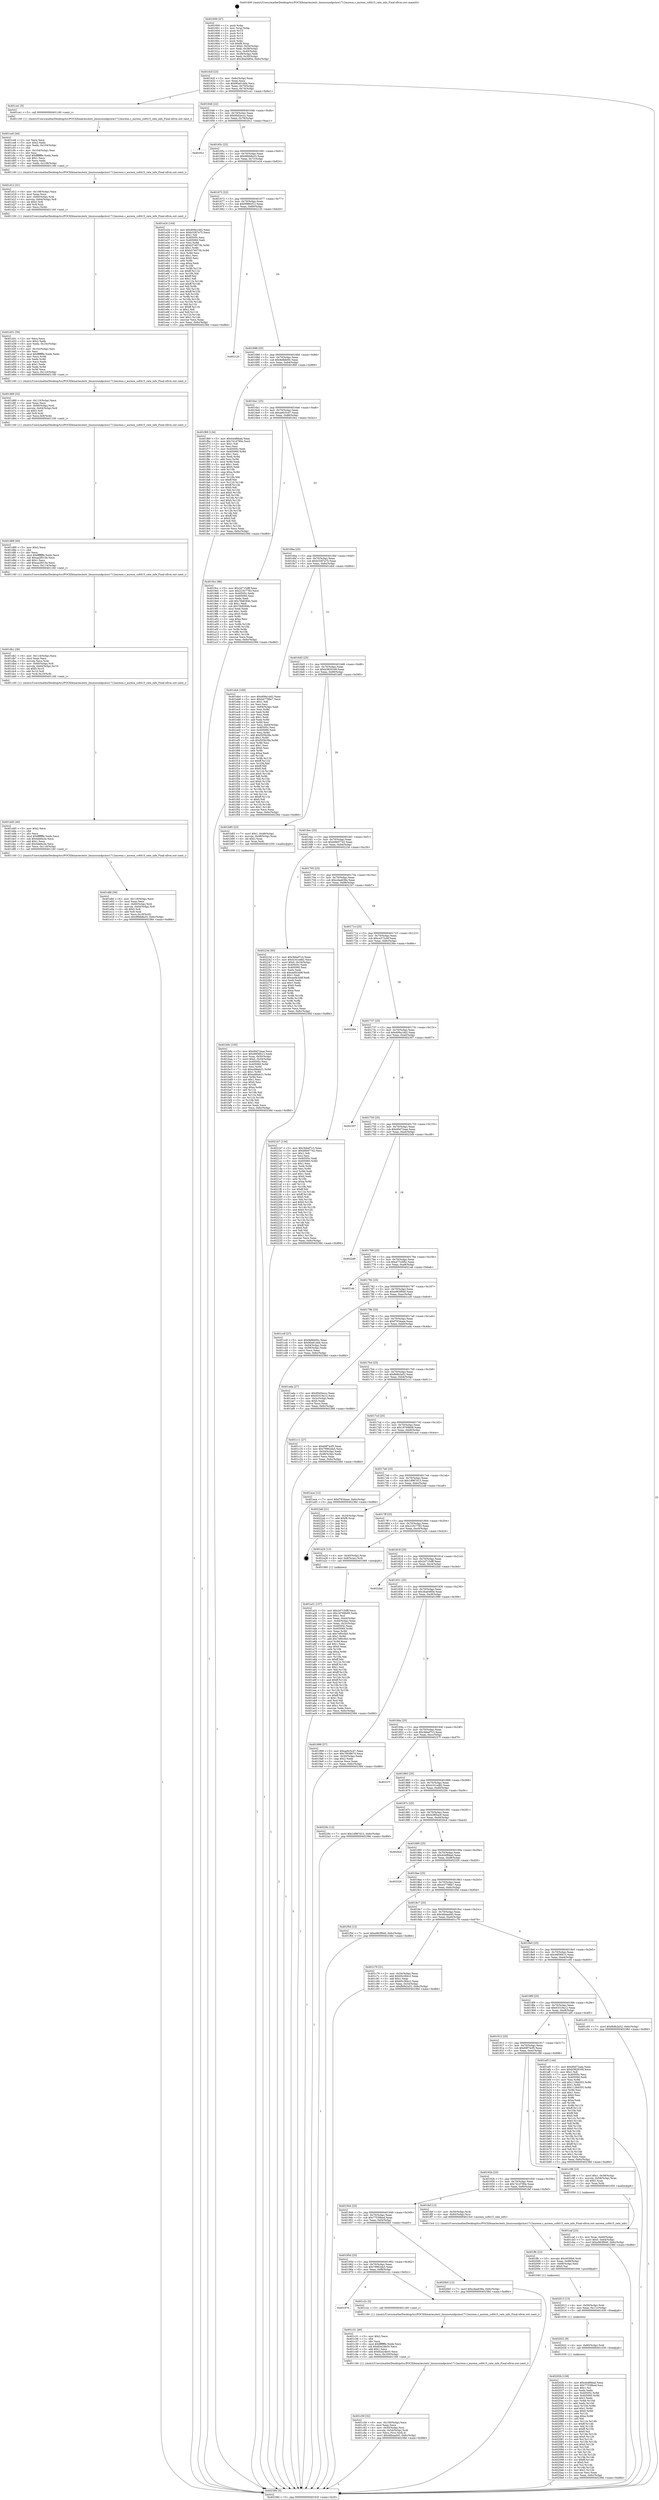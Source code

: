 digraph "0x401600" {
  label = "0x401600 (/mnt/c/Users/mathe/Desktop/tcc/POCII/binaries/extr_linuxsoundpciice1712aureon.c_aureon_cs8415_rate_info_Final-ollvm.out::main(0))"
  labelloc = "t"
  node[shape=record]

  Entry [label="",width=0.3,height=0.3,shape=circle,fillcolor=black,style=filled]
  "0x40162f" [label="{
     0x40162f [23]\l
     | [instrs]\l
     &nbsp;&nbsp;0x40162f \<+3\>: mov -0x6c(%rbp),%eax\l
     &nbsp;&nbsp;0x401632 \<+2\>: mov %eax,%ecx\l
     &nbsp;&nbsp;0x401634 \<+6\>: sub $0x90a61dd4,%ecx\l
     &nbsp;&nbsp;0x40163a \<+3\>: mov %eax,-0x70(%rbp)\l
     &nbsp;&nbsp;0x40163d \<+3\>: mov %ecx,-0x74(%rbp)\l
     &nbsp;&nbsp;0x401640 \<+6\>: je 0000000000401ce1 \<main+0x6e1\>\l
  }"]
  "0x401ce1" [label="{
     0x401ce1 [5]\l
     | [instrs]\l
     &nbsp;&nbsp;0x401ce1 \<+5\>: call 0000000000401160 \<next_i\>\l
     | [calls]\l
     &nbsp;&nbsp;0x401160 \{1\} (/mnt/c/Users/mathe/Desktop/tcc/POCII/binaries/extr_linuxsoundpciice1712aureon.c_aureon_cs8415_rate_info_Final-ollvm.out::next_i)\l
  }"]
  "0x401646" [label="{
     0x401646 [22]\l
     | [instrs]\l
     &nbsp;&nbsp;0x401646 \<+5\>: jmp 000000000040164b \<main+0x4b\>\l
     &nbsp;&nbsp;0x40164b \<+3\>: mov -0x70(%rbp),%eax\l
     &nbsp;&nbsp;0x40164e \<+5\>: sub $0x95d3eccc,%eax\l
     &nbsp;&nbsp;0x401653 \<+3\>: mov %eax,-0x78(%rbp)\l
     &nbsp;&nbsp;0x401656 \<+6\>: je 00000000004020c1 \<main+0xac1\>\l
  }"]
  Exit [label="",width=0.3,height=0.3,shape=circle,fillcolor=black,style=filled,peripheries=2]
  "0x4020c1" [label="{
     0x4020c1\l
  }", style=dashed]
  "0x40165c" [label="{
     0x40165c [22]\l
     | [instrs]\l
     &nbsp;&nbsp;0x40165c \<+5\>: jmp 0000000000401661 \<main+0x61\>\l
     &nbsp;&nbsp;0x401661 \<+3\>: mov -0x70(%rbp),%eax\l
     &nbsp;&nbsp;0x401664 \<+5\>: sub $0x96bb8a33,%eax\l
     &nbsp;&nbsp;0x401669 \<+3\>: mov %eax,-0x7c(%rbp)\l
     &nbsp;&nbsp;0x40166c \<+6\>: je 0000000000401e24 \<main+0x824\>\l
  }"]
  "0x40202b" [label="{
     0x40202b [138]\l
     | [instrs]\l
     &nbsp;&nbsp;0x40202b \<+5\>: mov $0x444f6bad,%eax\l
     &nbsp;&nbsp;0x402030 \<+5\>: mov $0x77539bed,%esi\l
     &nbsp;&nbsp;0x402035 \<+2\>: mov $0x1,%cl\l
     &nbsp;&nbsp;0x402037 \<+2\>: xor %edx,%edx\l
     &nbsp;&nbsp;0x402039 \<+8\>: mov 0x40505c,%r8d\l
     &nbsp;&nbsp;0x402041 \<+8\>: mov 0x405060,%r9d\l
     &nbsp;&nbsp;0x402049 \<+3\>: sub $0x1,%edx\l
     &nbsp;&nbsp;0x40204c \<+3\>: mov %r8d,%r10d\l
     &nbsp;&nbsp;0x40204f \<+3\>: add %edx,%r10d\l
     &nbsp;&nbsp;0x402052 \<+4\>: imul %r10d,%r8d\l
     &nbsp;&nbsp;0x402056 \<+4\>: and $0x1,%r8d\l
     &nbsp;&nbsp;0x40205a \<+4\>: cmp $0x0,%r8d\l
     &nbsp;&nbsp;0x40205e \<+4\>: sete %r11b\l
     &nbsp;&nbsp;0x402062 \<+4\>: cmp $0xa,%r9d\l
     &nbsp;&nbsp;0x402066 \<+3\>: setl %bl\l
     &nbsp;&nbsp;0x402069 \<+3\>: mov %r11b,%r14b\l
     &nbsp;&nbsp;0x40206c \<+4\>: xor $0xff,%r14b\l
     &nbsp;&nbsp;0x402070 \<+3\>: mov %bl,%r15b\l
     &nbsp;&nbsp;0x402073 \<+4\>: xor $0xff,%r15b\l
     &nbsp;&nbsp;0x402077 \<+3\>: xor $0x0,%cl\l
     &nbsp;&nbsp;0x40207a \<+3\>: mov %r14b,%r12b\l
     &nbsp;&nbsp;0x40207d \<+4\>: and $0x0,%r12b\l
     &nbsp;&nbsp;0x402081 \<+3\>: and %cl,%r11b\l
     &nbsp;&nbsp;0x402084 \<+3\>: mov %r15b,%r13b\l
     &nbsp;&nbsp;0x402087 \<+4\>: and $0x0,%r13b\l
     &nbsp;&nbsp;0x40208b \<+2\>: and %cl,%bl\l
     &nbsp;&nbsp;0x40208d \<+3\>: or %r11b,%r12b\l
     &nbsp;&nbsp;0x402090 \<+3\>: or %bl,%r13b\l
     &nbsp;&nbsp;0x402093 \<+3\>: xor %r13b,%r12b\l
     &nbsp;&nbsp;0x402096 \<+3\>: or %r15b,%r14b\l
     &nbsp;&nbsp;0x402099 \<+4\>: xor $0xff,%r14b\l
     &nbsp;&nbsp;0x40209d \<+3\>: or $0x0,%cl\l
     &nbsp;&nbsp;0x4020a0 \<+3\>: and %cl,%r14b\l
     &nbsp;&nbsp;0x4020a3 \<+3\>: or %r14b,%r12b\l
     &nbsp;&nbsp;0x4020a6 \<+4\>: test $0x1,%r12b\l
     &nbsp;&nbsp;0x4020aa \<+3\>: cmovne %esi,%eax\l
     &nbsp;&nbsp;0x4020ad \<+3\>: mov %eax,-0x6c(%rbp)\l
     &nbsp;&nbsp;0x4020b0 \<+5\>: jmp 000000000040238d \<main+0xd8d\>\l
  }"]
  "0x401e24" [label="{
     0x401e24 [144]\l
     | [instrs]\l
     &nbsp;&nbsp;0x401e24 \<+5\>: mov $0xd09a1dd2,%eax\l
     &nbsp;&nbsp;0x401e29 \<+5\>: mov $0xb3287a75,%ecx\l
     &nbsp;&nbsp;0x401e2e \<+2\>: mov $0x1,%dl\l
     &nbsp;&nbsp;0x401e30 \<+7\>: mov 0x40505c,%esi\l
     &nbsp;&nbsp;0x401e37 \<+7\>: mov 0x405060,%edi\l
     &nbsp;&nbsp;0x401e3e \<+3\>: mov %esi,%r8d\l
     &nbsp;&nbsp;0x401e41 \<+7\>: add $0xb374073b,%r8d\l
     &nbsp;&nbsp;0x401e48 \<+4\>: sub $0x1,%r8d\l
     &nbsp;&nbsp;0x401e4c \<+7\>: sub $0xb374073b,%r8d\l
     &nbsp;&nbsp;0x401e53 \<+4\>: imul %r8d,%esi\l
     &nbsp;&nbsp;0x401e57 \<+3\>: and $0x1,%esi\l
     &nbsp;&nbsp;0x401e5a \<+3\>: cmp $0x0,%esi\l
     &nbsp;&nbsp;0x401e5d \<+4\>: sete %r9b\l
     &nbsp;&nbsp;0x401e61 \<+3\>: cmp $0xa,%edi\l
     &nbsp;&nbsp;0x401e64 \<+4\>: setl %r10b\l
     &nbsp;&nbsp;0x401e68 \<+3\>: mov %r9b,%r11b\l
     &nbsp;&nbsp;0x401e6b \<+4\>: xor $0xff,%r11b\l
     &nbsp;&nbsp;0x401e6f \<+3\>: mov %r10b,%bl\l
     &nbsp;&nbsp;0x401e72 \<+3\>: xor $0xff,%bl\l
     &nbsp;&nbsp;0x401e75 \<+3\>: xor $0x1,%dl\l
     &nbsp;&nbsp;0x401e78 \<+3\>: mov %r11b,%r14b\l
     &nbsp;&nbsp;0x401e7b \<+4\>: and $0xff,%r14b\l
     &nbsp;&nbsp;0x401e7f \<+3\>: and %dl,%r9b\l
     &nbsp;&nbsp;0x401e82 \<+3\>: mov %bl,%r15b\l
     &nbsp;&nbsp;0x401e85 \<+4\>: and $0xff,%r15b\l
     &nbsp;&nbsp;0x401e89 \<+3\>: and %dl,%r10b\l
     &nbsp;&nbsp;0x401e8c \<+3\>: or %r9b,%r14b\l
     &nbsp;&nbsp;0x401e8f \<+3\>: or %r10b,%r15b\l
     &nbsp;&nbsp;0x401e92 \<+3\>: xor %r15b,%r14b\l
     &nbsp;&nbsp;0x401e95 \<+3\>: or %bl,%r11b\l
     &nbsp;&nbsp;0x401e98 \<+4\>: xor $0xff,%r11b\l
     &nbsp;&nbsp;0x401e9c \<+3\>: or $0x1,%dl\l
     &nbsp;&nbsp;0x401e9f \<+3\>: and %dl,%r11b\l
     &nbsp;&nbsp;0x401ea2 \<+3\>: or %r11b,%r14b\l
     &nbsp;&nbsp;0x401ea5 \<+4\>: test $0x1,%r14b\l
     &nbsp;&nbsp;0x401ea9 \<+3\>: cmovne %ecx,%eax\l
     &nbsp;&nbsp;0x401eac \<+3\>: mov %eax,-0x6c(%rbp)\l
     &nbsp;&nbsp;0x401eaf \<+5\>: jmp 000000000040238d \<main+0xd8d\>\l
  }"]
  "0x401672" [label="{
     0x401672 [22]\l
     | [instrs]\l
     &nbsp;&nbsp;0x401672 \<+5\>: jmp 0000000000401677 \<main+0x77\>\l
     &nbsp;&nbsp;0x401677 \<+3\>: mov -0x70(%rbp),%eax\l
     &nbsp;&nbsp;0x40167a \<+5\>: sub $0x9986cf12,%eax\l
     &nbsp;&nbsp;0x40167f \<+3\>: mov %eax,-0x80(%rbp)\l
     &nbsp;&nbsp;0x401682 \<+6\>: je 0000000000402120 \<main+0xb20\>\l
  }"]
  "0x402022" [label="{
     0x402022 [9]\l
     | [instrs]\l
     &nbsp;&nbsp;0x402022 \<+4\>: mov -0x60(%rbp),%rdi\l
     &nbsp;&nbsp;0x402026 \<+5\>: call 0000000000401030 \<free@plt\>\l
     | [calls]\l
     &nbsp;&nbsp;0x401030 \{1\} (unknown)\l
  }"]
  "0x402120" [label="{
     0x402120\l
  }", style=dashed]
  "0x401688" [label="{
     0x401688 [25]\l
     | [instrs]\l
     &nbsp;&nbsp;0x401688 \<+5\>: jmp 000000000040168d \<main+0x8d\>\l
     &nbsp;&nbsp;0x40168d \<+3\>: mov -0x70(%rbp),%eax\l
     &nbsp;&nbsp;0x401690 \<+5\>: sub $0x9efbb00c,%eax\l
     &nbsp;&nbsp;0x401695 \<+6\>: mov %eax,-0x84(%rbp)\l
     &nbsp;&nbsp;0x40169b \<+6\>: je 0000000000401f69 \<main+0x969\>\l
  }"]
  "0x402013" [label="{
     0x402013 [15]\l
     | [instrs]\l
     &nbsp;&nbsp;0x402013 \<+4\>: mov -0x50(%rbp),%rdi\l
     &nbsp;&nbsp;0x402017 \<+6\>: mov %eax,-0x11c(%rbp)\l
     &nbsp;&nbsp;0x40201d \<+5\>: call 0000000000401030 \<free@plt\>\l
     | [calls]\l
     &nbsp;&nbsp;0x401030 \{1\} (unknown)\l
  }"]
  "0x401f69" [label="{
     0x401f69 [134]\l
     | [instrs]\l
     &nbsp;&nbsp;0x401f69 \<+5\>: mov $0x444f6bad,%eax\l
     &nbsp;&nbsp;0x401f6e \<+5\>: mov $0x741d790e,%ecx\l
     &nbsp;&nbsp;0x401f73 \<+2\>: mov $0x1,%dl\l
     &nbsp;&nbsp;0x401f75 \<+2\>: xor %esi,%esi\l
     &nbsp;&nbsp;0x401f77 \<+7\>: mov 0x40505c,%edi\l
     &nbsp;&nbsp;0x401f7e \<+8\>: mov 0x405060,%r8d\l
     &nbsp;&nbsp;0x401f86 \<+3\>: sub $0x1,%esi\l
     &nbsp;&nbsp;0x401f89 \<+3\>: mov %edi,%r9d\l
     &nbsp;&nbsp;0x401f8c \<+3\>: add %esi,%r9d\l
     &nbsp;&nbsp;0x401f8f \<+4\>: imul %r9d,%edi\l
     &nbsp;&nbsp;0x401f93 \<+3\>: and $0x1,%edi\l
     &nbsp;&nbsp;0x401f96 \<+3\>: cmp $0x0,%edi\l
     &nbsp;&nbsp;0x401f99 \<+4\>: sete %r10b\l
     &nbsp;&nbsp;0x401f9d \<+4\>: cmp $0xa,%r8d\l
     &nbsp;&nbsp;0x401fa1 \<+4\>: setl %r11b\l
     &nbsp;&nbsp;0x401fa5 \<+3\>: mov %r10b,%bl\l
     &nbsp;&nbsp;0x401fa8 \<+3\>: xor $0xff,%bl\l
     &nbsp;&nbsp;0x401fab \<+3\>: mov %r11b,%r14b\l
     &nbsp;&nbsp;0x401fae \<+4\>: xor $0xff,%r14b\l
     &nbsp;&nbsp;0x401fb2 \<+3\>: xor $0x0,%dl\l
     &nbsp;&nbsp;0x401fb5 \<+3\>: mov %bl,%r15b\l
     &nbsp;&nbsp;0x401fb8 \<+4\>: and $0x0,%r15b\l
     &nbsp;&nbsp;0x401fbc \<+3\>: and %dl,%r10b\l
     &nbsp;&nbsp;0x401fbf \<+3\>: mov %r14b,%r12b\l
     &nbsp;&nbsp;0x401fc2 \<+4\>: and $0x0,%r12b\l
     &nbsp;&nbsp;0x401fc6 \<+3\>: and %dl,%r11b\l
     &nbsp;&nbsp;0x401fc9 \<+3\>: or %r10b,%r15b\l
     &nbsp;&nbsp;0x401fcc \<+3\>: or %r11b,%r12b\l
     &nbsp;&nbsp;0x401fcf \<+3\>: xor %r12b,%r15b\l
     &nbsp;&nbsp;0x401fd2 \<+3\>: or %r14b,%bl\l
     &nbsp;&nbsp;0x401fd5 \<+3\>: xor $0xff,%bl\l
     &nbsp;&nbsp;0x401fd8 \<+3\>: or $0x0,%dl\l
     &nbsp;&nbsp;0x401fdb \<+2\>: and %dl,%bl\l
     &nbsp;&nbsp;0x401fdd \<+3\>: or %bl,%r15b\l
     &nbsp;&nbsp;0x401fe0 \<+4\>: test $0x1,%r15b\l
     &nbsp;&nbsp;0x401fe4 \<+3\>: cmovne %ecx,%eax\l
     &nbsp;&nbsp;0x401fe7 \<+3\>: mov %eax,-0x6c(%rbp)\l
     &nbsp;&nbsp;0x401fea \<+5\>: jmp 000000000040238d \<main+0xd8d\>\l
  }"]
  "0x4016a1" [label="{
     0x4016a1 [25]\l
     | [instrs]\l
     &nbsp;&nbsp;0x4016a1 \<+5\>: jmp 00000000004016a6 \<main+0xa6\>\l
     &nbsp;&nbsp;0x4016a6 \<+3\>: mov -0x70(%rbp),%eax\l
     &nbsp;&nbsp;0x4016a9 \<+5\>: sub $0xae6c5c47,%eax\l
     &nbsp;&nbsp;0x4016ae \<+6\>: mov %eax,-0x88(%rbp)\l
     &nbsp;&nbsp;0x4016b4 \<+6\>: je 00000000004019cc \<main+0x3cc\>\l
  }"]
  "0x401ffc" [label="{
     0x401ffc [23]\l
     | [instrs]\l
     &nbsp;&nbsp;0x401ffc \<+10\>: movabs $0x4030b6,%rdi\l
     &nbsp;&nbsp;0x402006 \<+3\>: mov %eax,-0x68(%rbp)\l
     &nbsp;&nbsp;0x402009 \<+3\>: mov -0x68(%rbp),%esi\l
     &nbsp;&nbsp;0x40200c \<+2\>: mov $0x0,%al\l
     &nbsp;&nbsp;0x40200e \<+5\>: call 0000000000401040 \<printf@plt\>\l
     | [calls]\l
     &nbsp;&nbsp;0x401040 \{1\} (unknown)\l
  }"]
  "0x4019cc" [label="{
     0x4019cc [88]\l
     | [instrs]\l
     &nbsp;&nbsp;0x4019cc \<+5\>: mov $0x2d715dff,%eax\l
     &nbsp;&nbsp;0x4019d1 \<+5\>: mov $0x210c7783,%ecx\l
     &nbsp;&nbsp;0x4019d6 \<+7\>: mov 0x40505c,%edx\l
     &nbsp;&nbsp;0x4019dd \<+7\>: mov 0x405060,%esi\l
     &nbsp;&nbsp;0x4019e4 \<+2\>: mov %edx,%edi\l
     &nbsp;&nbsp;0x4019e6 \<+6\>: add $0x78df284b,%edi\l
     &nbsp;&nbsp;0x4019ec \<+3\>: sub $0x1,%edi\l
     &nbsp;&nbsp;0x4019ef \<+6\>: sub $0x78df284b,%edi\l
     &nbsp;&nbsp;0x4019f5 \<+3\>: imul %edi,%edx\l
     &nbsp;&nbsp;0x4019f8 \<+3\>: and $0x1,%edx\l
     &nbsp;&nbsp;0x4019fb \<+3\>: cmp $0x0,%edx\l
     &nbsp;&nbsp;0x4019fe \<+4\>: sete %r8b\l
     &nbsp;&nbsp;0x401a02 \<+3\>: cmp $0xa,%esi\l
     &nbsp;&nbsp;0x401a05 \<+4\>: setl %r9b\l
     &nbsp;&nbsp;0x401a09 \<+3\>: mov %r8b,%r10b\l
     &nbsp;&nbsp;0x401a0c \<+3\>: and %r9b,%r10b\l
     &nbsp;&nbsp;0x401a0f \<+3\>: xor %r9b,%r8b\l
     &nbsp;&nbsp;0x401a12 \<+3\>: or %r8b,%r10b\l
     &nbsp;&nbsp;0x401a15 \<+4\>: test $0x1,%r10b\l
     &nbsp;&nbsp;0x401a19 \<+3\>: cmovne %ecx,%eax\l
     &nbsp;&nbsp;0x401a1c \<+3\>: mov %eax,-0x6c(%rbp)\l
     &nbsp;&nbsp;0x401a1f \<+5\>: jmp 000000000040238d \<main+0xd8d\>\l
  }"]
  "0x4016ba" [label="{
     0x4016ba [25]\l
     | [instrs]\l
     &nbsp;&nbsp;0x4016ba \<+5\>: jmp 00000000004016bf \<main+0xbf\>\l
     &nbsp;&nbsp;0x4016bf \<+3\>: mov -0x70(%rbp),%eax\l
     &nbsp;&nbsp;0x4016c2 \<+5\>: sub $0xb3287a75,%eax\l
     &nbsp;&nbsp;0x4016c7 \<+6\>: mov %eax,-0x8c(%rbp)\l
     &nbsp;&nbsp;0x4016cd \<+6\>: je 0000000000401eb4 \<main+0x8b4\>\l
  }"]
  "0x401dfd" [label="{
     0x401dfd [39]\l
     | [instrs]\l
     &nbsp;&nbsp;0x401dfd \<+6\>: mov -0x118(%rbp),%ecx\l
     &nbsp;&nbsp;0x401e03 \<+3\>: imul %eax,%ecx\l
     &nbsp;&nbsp;0x401e06 \<+4\>: mov -0x60(%rbp),%rdi\l
     &nbsp;&nbsp;0x401e0a \<+4\>: movslq -0x64(%rbp),%r8\l
     &nbsp;&nbsp;0x401e0e \<+4\>: shl $0x5,%r8\l
     &nbsp;&nbsp;0x401e12 \<+3\>: add %r8,%rdi\l
     &nbsp;&nbsp;0x401e15 \<+3\>: mov %ecx,0x18(%rdi)\l
     &nbsp;&nbsp;0x401e18 \<+7\>: movl $0x96bb8a33,-0x6c(%rbp)\l
     &nbsp;&nbsp;0x401e1f \<+5\>: jmp 000000000040238d \<main+0xd8d\>\l
  }"]
  "0x401eb4" [label="{
     0x401eb4 [169]\l
     | [instrs]\l
     &nbsp;&nbsp;0x401eb4 \<+5\>: mov $0xd09a1dd2,%eax\l
     &nbsp;&nbsp;0x401eb9 \<+5\>: mov $0x447786e7,%ecx\l
     &nbsp;&nbsp;0x401ebe \<+2\>: mov $0x1,%dl\l
     &nbsp;&nbsp;0x401ec0 \<+2\>: xor %esi,%esi\l
     &nbsp;&nbsp;0x401ec2 \<+3\>: mov -0x64(%rbp),%edi\l
     &nbsp;&nbsp;0x401ec5 \<+3\>: mov %esi,%r8d\l
     &nbsp;&nbsp;0x401ec8 \<+3\>: sub %edi,%r8d\l
     &nbsp;&nbsp;0x401ecb \<+2\>: mov %esi,%edi\l
     &nbsp;&nbsp;0x401ecd \<+3\>: sub $0x1,%edi\l
     &nbsp;&nbsp;0x401ed0 \<+3\>: add %edi,%r8d\l
     &nbsp;&nbsp;0x401ed3 \<+3\>: sub %r8d,%esi\l
     &nbsp;&nbsp;0x401ed6 \<+3\>: mov %esi,-0x64(%rbp)\l
     &nbsp;&nbsp;0x401ed9 \<+7\>: mov 0x40505c,%esi\l
     &nbsp;&nbsp;0x401ee0 \<+7\>: mov 0x405060,%edi\l
     &nbsp;&nbsp;0x401ee7 \<+3\>: mov %esi,%r8d\l
     &nbsp;&nbsp;0x401eea \<+7\>: add $0xf2f3b28a,%r8d\l
     &nbsp;&nbsp;0x401ef1 \<+4\>: sub $0x1,%r8d\l
     &nbsp;&nbsp;0x401ef5 \<+7\>: sub $0xf2f3b28a,%r8d\l
     &nbsp;&nbsp;0x401efc \<+4\>: imul %r8d,%esi\l
     &nbsp;&nbsp;0x401f00 \<+3\>: and $0x1,%esi\l
     &nbsp;&nbsp;0x401f03 \<+3\>: cmp $0x0,%esi\l
     &nbsp;&nbsp;0x401f06 \<+4\>: sete %r9b\l
     &nbsp;&nbsp;0x401f0a \<+3\>: cmp $0xa,%edi\l
     &nbsp;&nbsp;0x401f0d \<+4\>: setl %r10b\l
     &nbsp;&nbsp;0x401f11 \<+3\>: mov %r9b,%r11b\l
     &nbsp;&nbsp;0x401f14 \<+4\>: xor $0xff,%r11b\l
     &nbsp;&nbsp;0x401f18 \<+3\>: mov %r10b,%bl\l
     &nbsp;&nbsp;0x401f1b \<+3\>: xor $0xff,%bl\l
     &nbsp;&nbsp;0x401f1e \<+3\>: xor $0x0,%dl\l
     &nbsp;&nbsp;0x401f21 \<+3\>: mov %r11b,%r14b\l
     &nbsp;&nbsp;0x401f24 \<+4\>: and $0x0,%r14b\l
     &nbsp;&nbsp;0x401f28 \<+3\>: and %dl,%r9b\l
     &nbsp;&nbsp;0x401f2b \<+3\>: mov %bl,%r15b\l
     &nbsp;&nbsp;0x401f2e \<+4\>: and $0x0,%r15b\l
     &nbsp;&nbsp;0x401f32 \<+3\>: and %dl,%r10b\l
     &nbsp;&nbsp;0x401f35 \<+3\>: or %r9b,%r14b\l
     &nbsp;&nbsp;0x401f38 \<+3\>: or %r10b,%r15b\l
     &nbsp;&nbsp;0x401f3b \<+3\>: xor %r15b,%r14b\l
     &nbsp;&nbsp;0x401f3e \<+3\>: or %bl,%r11b\l
     &nbsp;&nbsp;0x401f41 \<+4\>: xor $0xff,%r11b\l
     &nbsp;&nbsp;0x401f45 \<+3\>: or $0x0,%dl\l
     &nbsp;&nbsp;0x401f48 \<+3\>: and %dl,%r11b\l
     &nbsp;&nbsp;0x401f4b \<+3\>: or %r11b,%r14b\l
     &nbsp;&nbsp;0x401f4e \<+4\>: test $0x1,%r14b\l
     &nbsp;&nbsp;0x401f52 \<+3\>: cmovne %ecx,%eax\l
     &nbsp;&nbsp;0x401f55 \<+3\>: mov %eax,-0x6c(%rbp)\l
     &nbsp;&nbsp;0x401f58 \<+5\>: jmp 000000000040238d \<main+0xd8d\>\l
  }"]
  "0x4016d3" [label="{
     0x4016d3 [25]\l
     | [instrs]\l
     &nbsp;&nbsp;0x4016d3 \<+5\>: jmp 00000000004016d8 \<main+0xd8\>\l
     &nbsp;&nbsp;0x4016d8 \<+3\>: mov -0x70(%rbp),%eax\l
     &nbsp;&nbsp;0x4016db \<+5\>: sub $0xb3829168,%eax\l
     &nbsp;&nbsp;0x4016e0 \<+6\>: mov %eax,-0x90(%rbp)\l
     &nbsp;&nbsp;0x4016e6 \<+6\>: je 0000000000401b85 \<main+0x585\>\l
  }"]
  "0x401dd5" [label="{
     0x401dd5 [40]\l
     | [instrs]\l
     &nbsp;&nbsp;0x401dd5 \<+5\>: mov $0x2,%ecx\l
     &nbsp;&nbsp;0x401dda \<+1\>: cltd\l
     &nbsp;&nbsp;0x401ddb \<+2\>: idiv %ecx\l
     &nbsp;&nbsp;0x401ddd \<+6\>: imul $0xfffffffe,%edx,%ecx\l
     &nbsp;&nbsp;0x401de3 \<+6\>: sub $0x4de6a3a,%ecx\l
     &nbsp;&nbsp;0x401de9 \<+3\>: add $0x1,%ecx\l
     &nbsp;&nbsp;0x401dec \<+6\>: add $0x4de6a3a,%ecx\l
     &nbsp;&nbsp;0x401df2 \<+6\>: mov %ecx,-0x118(%rbp)\l
     &nbsp;&nbsp;0x401df8 \<+5\>: call 0000000000401160 \<next_i\>\l
     | [calls]\l
     &nbsp;&nbsp;0x401160 \{1\} (/mnt/c/Users/mathe/Desktop/tcc/POCII/binaries/extr_linuxsoundpciice1712aureon.c_aureon_cs8415_rate_info_Final-ollvm.out::next_i)\l
  }"]
  "0x401b85" [label="{
     0x401b85 [23]\l
     | [instrs]\l
     &nbsp;&nbsp;0x401b85 \<+7\>: movl $0x1,-0x48(%rbp)\l
     &nbsp;&nbsp;0x401b8c \<+4\>: movslq -0x48(%rbp),%rax\l
     &nbsp;&nbsp;0x401b90 \<+4\>: shl $0x2,%rax\l
     &nbsp;&nbsp;0x401b94 \<+3\>: mov %rax,%rdi\l
     &nbsp;&nbsp;0x401b97 \<+5\>: call 0000000000401050 \<malloc@plt\>\l
     | [calls]\l
     &nbsp;&nbsp;0x401050 \{1\} (unknown)\l
  }"]
  "0x4016ec" [label="{
     0x4016ec [25]\l
     | [instrs]\l
     &nbsp;&nbsp;0x4016ec \<+5\>: jmp 00000000004016f1 \<main+0xf1\>\l
     &nbsp;&nbsp;0x4016f1 \<+3\>: mov -0x70(%rbp),%eax\l
     &nbsp;&nbsp;0x4016f4 \<+5\>: sub $0xb6b97742,%eax\l
     &nbsp;&nbsp;0x4016f9 \<+6\>: mov %eax,-0x94(%rbp)\l
     &nbsp;&nbsp;0x4016ff \<+6\>: je 000000000040223d \<main+0xc3d\>\l
  }"]
  "0x401db1" [label="{
     0x401db1 [36]\l
     | [instrs]\l
     &nbsp;&nbsp;0x401db1 \<+6\>: mov -0x114(%rbp),%ecx\l
     &nbsp;&nbsp;0x401db7 \<+3\>: imul %eax,%ecx\l
     &nbsp;&nbsp;0x401dba \<+3\>: movslq %ecx,%rdi\l
     &nbsp;&nbsp;0x401dbd \<+4\>: mov -0x60(%rbp),%r8\l
     &nbsp;&nbsp;0x401dc1 \<+4\>: movslq -0x64(%rbp),%r10\l
     &nbsp;&nbsp;0x401dc5 \<+4\>: shl $0x5,%r10\l
     &nbsp;&nbsp;0x401dc9 \<+3\>: add %r10,%r8\l
     &nbsp;&nbsp;0x401dcc \<+4\>: mov %rdi,0x10(%r8)\l
     &nbsp;&nbsp;0x401dd0 \<+5\>: call 0000000000401160 \<next_i\>\l
     | [calls]\l
     &nbsp;&nbsp;0x401160 \{1\} (/mnt/c/Users/mathe/Desktop/tcc/POCII/binaries/extr_linuxsoundpciice1712aureon.c_aureon_cs8415_rate_info_Final-ollvm.out::next_i)\l
  }"]
  "0x40223d" [label="{
     0x40223d [95]\l
     | [instrs]\l
     &nbsp;&nbsp;0x40223d \<+5\>: mov $0x3bbef7c3,%eax\l
     &nbsp;&nbsp;0x402242 \<+5\>: mov $0x4161ed82,%ecx\l
     &nbsp;&nbsp;0x402247 \<+7\>: movl $0x0,-0x34(%rbp)\l
     &nbsp;&nbsp;0x40224e \<+7\>: mov 0x40505c,%edx\l
     &nbsp;&nbsp;0x402255 \<+7\>: mov 0x405060,%esi\l
     &nbsp;&nbsp;0x40225c \<+2\>: mov %edx,%edi\l
     &nbsp;&nbsp;0x40225e \<+6\>: sub $0xaa0b3ddf,%edi\l
     &nbsp;&nbsp;0x402264 \<+3\>: sub $0x1,%edi\l
     &nbsp;&nbsp;0x402267 \<+6\>: add $0xaa0b3ddf,%edi\l
     &nbsp;&nbsp;0x40226d \<+3\>: imul %edi,%edx\l
     &nbsp;&nbsp;0x402270 \<+3\>: and $0x1,%edx\l
     &nbsp;&nbsp;0x402273 \<+3\>: cmp $0x0,%edx\l
     &nbsp;&nbsp;0x402276 \<+4\>: sete %r8b\l
     &nbsp;&nbsp;0x40227a \<+3\>: cmp $0xa,%esi\l
     &nbsp;&nbsp;0x40227d \<+4\>: setl %r9b\l
     &nbsp;&nbsp;0x402281 \<+3\>: mov %r8b,%r10b\l
     &nbsp;&nbsp;0x402284 \<+3\>: and %r9b,%r10b\l
     &nbsp;&nbsp;0x402287 \<+3\>: xor %r9b,%r8b\l
     &nbsp;&nbsp;0x40228a \<+3\>: or %r8b,%r10b\l
     &nbsp;&nbsp;0x40228d \<+4\>: test $0x1,%r10b\l
     &nbsp;&nbsp;0x402291 \<+3\>: cmovne %ecx,%eax\l
     &nbsp;&nbsp;0x402294 \<+3\>: mov %eax,-0x6c(%rbp)\l
     &nbsp;&nbsp;0x402297 \<+5\>: jmp 000000000040238d \<main+0xd8d\>\l
  }"]
  "0x401705" [label="{
     0x401705 [25]\l
     | [instrs]\l
     &nbsp;&nbsp;0x401705 \<+5\>: jmp 000000000040170a \<main+0x10a\>\l
     &nbsp;&nbsp;0x40170a \<+3\>: mov -0x70(%rbp),%eax\l
     &nbsp;&nbsp;0x40170d \<+5\>: sub $0xcdaa638a,%eax\l
     &nbsp;&nbsp;0x401712 \<+6\>: mov %eax,-0x98(%rbp)\l
     &nbsp;&nbsp;0x401718 \<+6\>: je 00000000004021b7 \<main+0xbb7\>\l
  }"]
  "0x401d89" [label="{
     0x401d89 [40]\l
     | [instrs]\l
     &nbsp;&nbsp;0x401d89 \<+5\>: mov $0x2,%ecx\l
     &nbsp;&nbsp;0x401d8e \<+1\>: cltd\l
     &nbsp;&nbsp;0x401d8f \<+2\>: idiv %ecx\l
     &nbsp;&nbsp;0x401d91 \<+6\>: imul $0xfffffffe,%edx,%ecx\l
     &nbsp;&nbsp;0x401d97 \<+6\>: sub $0xaa2f015b,%ecx\l
     &nbsp;&nbsp;0x401d9d \<+3\>: add $0x1,%ecx\l
     &nbsp;&nbsp;0x401da0 \<+6\>: add $0xaa2f015b,%ecx\l
     &nbsp;&nbsp;0x401da6 \<+6\>: mov %ecx,-0x114(%rbp)\l
     &nbsp;&nbsp;0x401dac \<+5\>: call 0000000000401160 \<next_i\>\l
     | [calls]\l
     &nbsp;&nbsp;0x401160 \{1\} (/mnt/c/Users/mathe/Desktop/tcc/POCII/binaries/extr_linuxsoundpciice1712aureon.c_aureon_cs8415_rate_info_Final-ollvm.out::next_i)\l
  }"]
  "0x4021b7" [label="{
     0x4021b7 [134]\l
     | [instrs]\l
     &nbsp;&nbsp;0x4021b7 \<+5\>: mov $0x3bbef7c3,%eax\l
     &nbsp;&nbsp;0x4021bc \<+5\>: mov $0xb6b97742,%ecx\l
     &nbsp;&nbsp;0x4021c1 \<+2\>: mov $0x1,%dl\l
     &nbsp;&nbsp;0x4021c3 \<+2\>: xor %esi,%esi\l
     &nbsp;&nbsp;0x4021c5 \<+7\>: mov 0x40505c,%edi\l
     &nbsp;&nbsp;0x4021cc \<+8\>: mov 0x405060,%r8d\l
     &nbsp;&nbsp;0x4021d4 \<+3\>: sub $0x1,%esi\l
     &nbsp;&nbsp;0x4021d7 \<+3\>: mov %edi,%r9d\l
     &nbsp;&nbsp;0x4021da \<+3\>: add %esi,%r9d\l
     &nbsp;&nbsp;0x4021dd \<+4\>: imul %r9d,%edi\l
     &nbsp;&nbsp;0x4021e1 \<+3\>: and $0x1,%edi\l
     &nbsp;&nbsp;0x4021e4 \<+3\>: cmp $0x0,%edi\l
     &nbsp;&nbsp;0x4021e7 \<+4\>: sete %r10b\l
     &nbsp;&nbsp;0x4021eb \<+4\>: cmp $0xa,%r8d\l
     &nbsp;&nbsp;0x4021ef \<+4\>: setl %r11b\l
     &nbsp;&nbsp;0x4021f3 \<+3\>: mov %r10b,%bl\l
     &nbsp;&nbsp;0x4021f6 \<+3\>: xor $0xff,%bl\l
     &nbsp;&nbsp;0x4021f9 \<+3\>: mov %r11b,%r14b\l
     &nbsp;&nbsp;0x4021fc \<+4\>: xor $0xff,%r14b\l
     &nbsp;&nbsp;0x402200 \<+3\>: xor $0x0,%dl\l
     &nbsp;&nbsp;0x402203 \<+3\>: mov %bl,%r15b\l
     &nbsp;&nbsp;0x402206 \<+4\>: and $0x0,%r15b\l
     &nbsp;&nbsp;0x40220a \<+3\>: and %dl,%r10b\l
     &nbsp;&nbsp;0x40220d \<+3\>: mov %r14b,%r12b\l
     &nbsp;&nbsp;0x402210 \<+4\>: and $0x0,%r12b\l
     &nbsp;&nbsp;0x402214 \<+3\>: and %dl,%r11b\l
     &nbsp;&nbsp;0x402217 \<+3\>: or %r10b,%r15b\l
     &nbsp;&nbsp;0x40221a \<+3\>: or %r11b,%r12b\l
     &nbsp;&nbsp;0x40221d \<+3\>: xor %r12b,%r15b\l
     &nbsp;&nbsp;0x402220 \<+3\>: or %r14b,%bl\l
     &nbsp;&nbsp;0x402223 \<+3\>: xor $0xff,%bl\l
     &nbsp;&nbsp;0x402226 \<+3\>: or $0x0,%dl\l
     &nbsp;&nbsp;0x402229 \<+2\>: and %dl,%bl\l
     &nbsp;&nbsp;0x40222b \<+3\>: or %bl,%r15b\l
     &nbsp;&nbsp;0x40222e \<+4\>: test $0x1,%r15b\l
     &nbsp;&nbsp;0x402232 \<+3\>: cmovne %ecx,%eax\l
     &nbsp;&nbsp;0x402235 \<+3\>: mov %eax,-0x6c(%rbp)\l
     &nbsp;&nbsp;0x402238 \<+5\>: jmp 000000000040238d \<main+0xd8d\>\l
  }"]
  "0x40171e" [label="{
     0x40171e [25]\l
     | [instrs]\l
     &nbsp;&nbsp;0x40171e \<+5\>: jmp 0000000000401723 \<main+0x123\>\l
     &nbsp;&nbsp;0x401723 \<+3\>: mov -0x70(%rbp),%eax\l
     &nbsp;&nbsp;0x401726 \<+5\>: sub $0xce372cbf,%eax\l
     &nbsp;&nbsp;0x40172b \<+6\>: mov %eax,-0x9c(%rbp)\l
     &nbsp;&nbsp;0x401731 \<+6\>: je 000000000040236e \<main+0xd6e\>\l
  }"]
  "0x401d69" [label="{
     0x401d69 [32]\l
     | [instrs]\l
     &nbsp;&nbsp;0x401d69 \<+6\>: mov -0x110(%rbp),%ecx\l
     &nbsp;&nbsp;0x401d6f \<+3\>: imul %eax,%ecx\l
     &nbsp;&nbsp;0x401d72 \<+4\>: mov -0x60(%rbp),%rdi\l
     &nbsp;&nbsp;0x401d76 \<+4\>: movslq -0x64(%rbp),%r8\l
     &nbsp;&nbsp;0x401d7a \<+4\>: shl $0x5,%r8\l
     &nbsp;&nbsp;0x401d7e \<+3\>: add %r8,%rdi\l
     &nbsp;&nbsp;0x401d81 \<+3\>: mov %ecx,0x8(%rdi)\l
     &nbsp;&nbsp;0x401d84 \<+5\>: call 0000000000401160 \<next_i\>\l
     | [calls]\l
     &nbsp;&nbsp;0x401160 \{1\} (/mnt/c/Users/mathe/Desktop/tcc/POCII/binaries/extr_linuxsoundpciice1712aureon.c_aureon_cs8415_rate_info_Final-ollvm.out::next_i)\l
  }"]
  "0x40236e" [label="{
     0x40236e\l
  }", style=dashed]
  "0x401737" [label="{
     0x401737 [25]\l
     | [instrs]\l
     &nbsp;&nbsp;0x401737 \<+5\>: jmp 000000000040173c \<main+0x13c\>\l
     &nbsp;&nbsp;0x40173c \<+3\>: mov -0x70(%rbp),%eax\l
     &nbsp;&nbsp;0x40173f \<+5\>: sub $0xd09a1dd2,%eax\l
     &nbsp;&nbsp;0x401744 \<+6\>: mov %eax,-0xa0(%rbp)\l
     &nbsp;&nbsp;0x40174a \<+6\>: je 0000000000402307 \<main+0xd07\>\l
  }"]
  "0x401d31" [label="{
     0x401d31 [56]\l
     | [instrs]\l
     &nbsp;&nbsp;0x401d31 \<+2\>: xor %ecx,%ecx\l
     &nbsp;&nbsp;0x401d33 \<+5\>: mov $0x2,%edx\l
     &nbsp;&nbsp;0x401d38 \<+6\>: mov %edx,-0x10c(%rbp)\l
     &nbsp;&nbsp;0x401d3e \<+1\>: cltd\l
     &nbsp;&nbsp;0x401d3f \<+6\>: mov -0x10c(%rbp),%esi\l
     &nbsp;&nbsp;0x401d45 \<+2\>: idiv %esi\l
     &nbsp;&nbsp;0x401d47 \<+6\>: imul $0xfffffffe,%edx,%edx\l
     &nbsp;&nbsp;0x401d4d \<+3\>: mov %ecx,%r9d\l
     &nbsp;&nbsp;0x401d50 \<+3\>: sub %edx,%r9d\l
     &nbsp;&nbsp;0x401d53 \<+2\>: mov %ecx,%edx\l
     &nbsp;&nbsp;0x401d55 \<+3\>: sub $0x1,%edx\l
     &nbsp;&nbsp;0x401d58 \<+3\>: add %edx,%r9d\l
     &nbsp;&nbsp;0x401d5b \<+3\>: sub %r9d,%ecx\l
     &nbsp;&nbsp;0x401d5e \<+6\>: mov %ecx,-0x110(%rbp)\l
     &nbsp;&nbsp;0x401d64 \<+5\>: call 0000000000401160 \<next_i\>\l
     | [calls]\l
     &nbsp;&nbsp;0x401160 \{1\} (/mnt/c/Users/mathe/Desktop/tcc/POCII/binaries/extr_linuxsoundpciice1712aureon.c_aureon_cs8415_rate_info_Final-ollvm.out::next_i)\l
  }"]
  "0x402307" [label="{
     0x402307\l
  }", style=dashed]
  "0x401750" [label="{
     0x401750 [25]\l
     | [instrs]\l
     &nbsp;&nbsp;0x401750 \<+5\>: jmp 0000000000401755 \<main+0x155\>\l
     &nbsp;&nbsp;0x401755 \<+3\>: mov -0x70(%rbp),%eax\l
     &nbsp;&nbsp;0x401758 \<+5\>: sub $0xd0d72aae,%eax\l
     &nbsp;&nbsp;0x40175d \<+6\>: mov %eax,-0xa4(%rbp)\l
     &nbsp;&nbsp;0x401763 \<+6\>: je 00000000004022d9 \<main+0xcd9\>\l
  }"]
  "0x401d12" [label="{
     0x401d12 [31]\l
     | [instrs]\l
     &nbsp;&nbsp;0x401d12 \<+6\>: mov -0x108(%rbp),%ecx\l
     &nbsp;&nbsp;0x401d18 \<+3\>: imul %eax,%ecx\l
     &nbsp;&nbsp;0x401d1b \<+4\>: mov -0x60(%rbp),%rdi\l
     &nbsp;&nbsp;0x401d1f \<+4\>: movslq -0x64(%rbp),%r8\l
     &nbsp;&nbsp;0x401d23 \<+4\>: shl $0x5,%r8\l
     &nbsp;&nbsp;0x401d27 \<+3\>: add %r8,%rdi\l
     &nbsp;&nbsp;0x401d2a \<+2\>: mov %ecx,(%rdi)\l
     &nbsp;&nbsp;0x401d2c \<+5\>: call 0000000000401160 \<next_i\>\l
     | [calls]\l
     &nbsp;&nbsp;0x401160 \{1\} (/mnt/c/Users/mathe/Desktop/tcc/POCII/binaries/extr_linuxsoundpciice1712aureon.c_aureon_cs8415_rate_info_Final-ollvm.out::next_i)\l
  }"]
  "0x4022d9" [label="{
     0x4022d9\l
  }", style=dashed]
  "0x401769" [label="{
     0x401769 [25]\l
     | [instrs]\l
     &nbsp;&nbsp;0x401769 \<+5\>: jmp 000000000040176e \<main+0x16e\>\l
     &nbsp;&nbsp;0x40176e \<+3\>: mov -0x70(%rbp),%eax\l
     &nbsp;&nbsp;0x401771 \<+5\>: sub $0xd77e5f5c,%eax\l
     &nbsp;&nbsp;0x401776 \<+6\>: mov %eax,-0xa8(%rbp)\l
     &nbsp;&nbsp;0x40177c \<+6\>: je 00000000004021ab \<main+0xbab\>\l
  }"]
  "0x401ce6" [label="{
     0x401ce6 [44]\l
     | [instrs]\l
     &nbsp;&nbsp;0x401ce6 \<+2\>: xor %ecx,%ecx\l
     &nbsp;&nbsp;0x401ce8 \<+5\>: mov $0x2,%edx\l
     &nbsp;&nbsp;0x401ced \<+6\>: mov %edx,-0x104(%rbp)\l
     &nbsp;&nbsp;0x401cf3 \<+1\>: cltd\l
     &nbsp;&nbsp;0x401cf4 \<+6\>: mov -0x104(%rbp),%esi\l
     &nbsp;&nbsp;0x401cfa \<+2\>: idiv %esi\l
     &nbsp;&nbsp;0x401cfc \<+6\>: imul $0xfffffffe,%edx,%edx\l
     &nbsp;&nbsp;0x401d02 \<+3\>: sub $0x1,%ecx\l
     &nbsp;&nbsp;0x401d05 \<+2\>: sub %ecx,%edx\l
     &nbsp;&nbsp;0x401d07 \<+6\>: mov %edx,-0x108(%rbp)\l
     &nbsp;&nbsp;0x401d0d \<+5\>: call 0000000000401160 \<next_i\>\l
     | [calls]\l
     &nbsp;&nbsp;0x401160 \{1\} (/mnt/c/Users/mathe/Desktop/tcc/POCII/binaries/extr_linuxsoundpciice1712aureon.c_aureon_cs8415_rate_info_Final-ollvm.out::next_i)\l
  }"]
  "0x4021ab" [label="{
     0x4021ab\l
  }", style=dashed]
  "0x401782" [label="{
     0x401782 [25]\l
     | [instrs]\l
     &nbsp;&nbsp;0x401782 \<+5\>: jmp 0000000000401787 \<main+0x187\>\l
     &nbsp;&nbsp;0x401787 \<+3\>: mov -0x70(%rbp),%eax\l
     &nbsp;&nbsp;0x40178a \<+5\>: sub $0xe963f940,%eax\l
     &nbsp;&nbsp;0x40178f \<+6\>: mov %eax,-0xac(%rbp)\l
     &nbsp;&nbsp;0x401795 \<+6\>: je 0000000000401cc6 \<main+0x6c6\>\l
  }"]
  "0x401caf" [label="{
     0x401caf [23]\l
     | [instrs]\l
     &nbsp;&nbsp;0x401caf \<+4\>: mov %rax,-0x60(%rbp)\l
     &nbsp;&nbsp;0x401cb3 \<+7\>: movl $0x0,-0x64(%rbp)\l
     &nbsp;&nbsp;0x401cba \<+7\>: movl $0xe963f940,-0x6c(%rbp)\l
     &nbsp;&nbsp;0x401cc1 \<+5\>: jmp 000000000040238d \<main+0xd8d\>\l
  }"]
  "0x401cc6" [label="{
     0x401cc6 [27]\l
     | [instrs]\l
     &nbsp;&nbsp;0x401cc6 \<+5\>: mov $0x9efbb00c,%eax\l
     &nbsp;&nbsp;0x401ccb \<+5\>: mov $0x90a61dd4,%ecx\l
     &nbsp;&nbsp;0x401cd0 \<+3\>: mov -0x64(%rbp),%edx\l
     &nbsp;&nbsp;0x401cd3 \<+3\>: cmp -0x58(%rbp),%edx\l
     &nbsp;&nbsp;0x401cd6 \<+3\>: cmovl %ecx,%eax\l
     &nbsp;&nbsp;0x401cd9 \<+3\>: mov %eax,-0x6c(%rbp)\l
     &nbsp;&nbsp;0x401cdc \<+5\>: jmp 000000000040238d \<main+0xd8d\>\l
  }"]
  "0x40179b" [label="{
     0x40179b [25]\l
     | [instrs]\l
     &nbsp;&nbsp;0x40179b \<+5\>: jmp 00000000004017a0 \<main+0x1a0\>\l
     &nbsp;&nbsp;0x4017a0 \<+3\>: mov -0x70(%rbp),%eax\l
     &nbsp;&nbsp;0x4017a3 \<+5\>: sub $0xf7634aae,%eax\l
     &nbsp;&nbsp;0x4017a8 \<+6\>: mov %eax,-0xb0(%rbp)\l
     &nbsp;&nbsp;0x4017ae \<+6\>: je 0000000000401ada \<main+0x4da\>\l
  }"]
  "0x401c59" [label="{
     0x401c59 [32]\l
     | [instrs]\l
     &nbsp;&nbsp;0x401c59 \<+6\>: mov -0x100(%rbp),%ecx\l
     &nbsp;&nbsp;0x401c5f \<+3\>: imul %eax,%ecx\l
     &nbsp;&nbsp;0x401c62 \<+4\>: mov -0x50(%rbp),%rsi\l
     &nbsp;&nbsp;0x401c66 \<+4\>: movslq -0x54(%rbp),%rdi\l
     &nbsp;&nbsp;0x401c6a \<+3\>: mov %ecx,(%rsi,%rdi,4)\l
     &nbsp;&nbsp;0x401c6d \<+7\>: movl $0x46baad45,-0x6c(%rbp)\l
     &nbsp;&nbsp;0x401c74 \<+5\>: jmp 000000000040238d \<main+0xd8d\>\l
  }"]
  "0x401ada" [label="{
     0x401ada [27]\l
     | [instrs]\l
     &nbsp;&nbsp;0x401ada \<+5\>: mov $0x95d3eccc,%eax\l
     &nbsp;&nbsp;0x401adf \<+5\>: mov $0x63319a12,%ecx\l
     &nbsp;&nbsp;0x401ae4 \<+3\>: mov -0x2c(%rbp),%edx\l
     &nbsp;&nbsp;0x401ae7 \<+3\>: cmp $0x0,%edx\l
     &nbsp;&nbsp;0x401aea \<+3\>: cmove %ecx,%eax\l
     &nbsp;&nbsp;0x401aed \<+3\>: mov %eax,-0x6c(%rbp)\l
     &nbsp;&nbsp;0x401af0 \<+5\>: jmp 000000000040238d \<main+0xd8d\>\l
  }"]
  "0x4017b4" [label="{
     0x4017b4 [25]\l
     | [instrs]\l
     &nbsp;&nbsp;0x4017b4 \<+5\>: jmp 00000000004017b9 \<main+0x1b9\>\l
     &nbsp;&nbsp;0x4017b9 \<+3\>: mov -0x70(%rbp),%eax\l
     &nbsp;&nbsp;0x4017bc \<+5\>: sub $0xfb9b2a52,%eax\l
     &nbsp;&nbsp;0x4017c1 \<+6\>: mov %eax,-0xb4(%rbp)\l
     &nbsp;&nbsp;0x4017c7 \<+6\>: je 0000000000401c11 \<main+0x611\>\l
  }"]
  "0x401c31" [label="{
     0x401c31 [40]\l
     | [instrs]\l
     &nbsp;&nbsp;0x401c31 \<+5\>: mov $0x2,%ecx\l
     &nbsp;&nbsp;0x401c36 \<+1\>: cltd\l
     &nbsp;&nbsp;0x401c37 \<+2\>: idiv %ecx\l
     &nbsp;&nbsp;0x401c39 \<+6\>: imul $0xfffffffe,%edx,%ecx\l
     &nbsp;&nbsp;0x401c3f \<+6\>: sub $0x82e24b55,%ecx\l
     &nbsp;&nbsp;0x401c45 \<+3\>: add $0x1,%ecx\l
     &nbsp;&nbsp;0x401c48 \<+6\>: add $0x82e24b55,%ecx\l
     &nbsp;&nbsp;0x401c4e \<+6\>: mov %ecx,-0x100(%rbp)\l
     &nbsp;&nbsp;0x401c54 \<+5\>: call 0000000000401160 \<next_i\>\l
     | [calls]\l
     &nbsp;&nbsp;0x401160 \{1\} (/mnt/c/Users/mathe/Desktop/tcc/POCII/binaries/extr_linuxsoundpciice1712aureon.c_aureon_cs8415_rate_info_Final-ollvm.out::next_i)\l
  }"]
  "0x401c11" [label="{
     0x401c11 [27]\l
     | [instrs]\l
     &nbsp;&nbsp;0x401c11 \<+5\>: mov $0x69f74cf5,%eax\l
     &nbsp;&nbsp;0x401c16 \<+5\>: mov $0x79962da5,%ecx\l
     &nbsp;&nbsp;0x401c1b \<+3\>: mov -0x54(%rbp),%edx\l
     &nbsp;&nbsp;0x401c1e \<+3\>: cmp -0x48(%rbp),%edx\l
     &nbsp;&nbsp;0x401c21 \<+3\>: cmovl %ecx,%eax\l
     &nbsp;&nbsp;0x401c24 \<+3\>: mov %eax,-0x6c(%rbp)\l
     &nbsp;&nbsp;0x401c27 \<+5\>: jmp 000000000040238d \<main+0xd8d\>\l
  }"]
  "0x4017cd" [label="{
     0x4017cd [25]\l
     | [instrs]\l
     &nbsp;&nbsp;0x4017cd \<+5\>: jmp 00000000004017d2 \<main+0x1d2\>\l
     &nbsp;&nbsp;0x4017d2 \<+3\>: mov -0x70(%rbp),%eax\l
     &nbsp;&nbsp;0x4017d5 \<+5\>: sub $0x18769b08,%eax\l
     &nbsp;&nbsp;0x4017da \<+6\>: mov %eax,-0xb8(%rbp)\l
     &nbsp;&nbsp;0x4017e0 \<+6\>: je 0000000000401ace \<main+0x4ce\>\l
  }"]
  "0x401976" [label="{
     0x401976\l
  }", style=dashed]
  "0x401ace" [label="{
     0x401ace [12]\l
     | [instrs]\l
     &nbsp;&nbsp;0x401ace \<+7\>: movl $0xf7634aae,-0x6c(%rbp)\l
     &nbsp;&nbsp;0x401ad5 \<+5\>: jmp 000000000040238d \<main+0xd8d\>\l
  }"]
  "0x4017e6" [label="{
     0x4017e6 [25]\l
     | [instrs]\l
     &nbsp;&nbsp;0x4017e6 \<+5\>: jmp 00000000004017eb \<main+0x1eb\>\l
     &nbsp;&nbsp;0x4017eb \<+3\>: mov -0x70(%rbp),%eax\l
     &nbsp;&nbsp;0x4017ee \<+5\>: sub $0x1d967d13,%eax\l
     &nbsp;&nbsp;0x4017f3 \<+6\>: mov %eax,-0xbc(%rbp)\l
     &nbsp;&nbsp;0x4017f9 \<+6\>: je 00000000004022a8 \<main+0xca8\>\l
  }"]
  "0x401c2c" [label="{
     0x401c2c [5]\l
     | [instrs]\l
     &nbsp;&nbsp;0x401c2c \<+5\>: call 0000000000401160 \<next_i\>\l
     | [calls]\l
     &nbsp;&nbsp;0x401160 \{1\} (/mnt/c/Users/mathe/Desktop/tcc/POCII/binaries/extr_linuxsoundpciice1712aureon.c_aureon_cs8415_rate_info_Final-ollvm.out::next_i)\l
  }"]
  "0x4022a8" [label="{
     0x4022a8 [21]\l
     | [instrs]\l
     &nbsp;&nbsp;0x4022a8 \<+3\>: mov -0x34(%rbp),%eax\l
     &nbsp;&nbsp;0x4022ab \<+7\>: add $0xf8,%rsp\l
     &nbsp;&nbsp;0x4022b2 \<+1\>: pop %rbx\l
     &nbsp;&nbsp;0x4022b3 \<+2\>: pop %r12\l
     &nbsp;&nbsp;0x4022b5 \<+2\>: pop %r13\l
     &nbsp;&nbsp;0x4022b7 \<+2\>: pop %r14\l
     &nbsp;&nbsp;0x4022b9 \<+2\>: pop %r15\l
     &nbsp;&nbsp;0x4022bb \<+1\>: pop %rbp\l
     &nbsp;&nbsp;0x4022bc \<+1\>: ret\l
  }"]
  "0x4017ff" [label="{
     0x4017ff [25]\l
     | [instrs]\l
     &nbsp;&nbsp;0x4017ff \<+5\>: jmp 0000000000401804 \<main+0x204\>\l
     &nbsp;&nbsp;0x401804 \<+3\>: mov -0x70(%rbp),%eax\l
     &nbsp;&nbsp;0x401807 \<+5\>: sub $0x210c7783,%eax\l
     &nbsp;&nbsp;0x40180c \<+6\>: mov %eax,-0xc0(%rbp)\l
     &nbsp;&nbsp;0x401812 \<+6\>: je 0000000000401a24 \<main+0x424\>\l
  }"]
  "0x40195d" [label="{
     0x40195d [25]\l
     | [instrs]\l
     &nbsp;&nbsp;0x40195d \<+5\>: jmp 0000000000401962 \<main+0x362\>\l
     &nbsp;&nbsp;0x401962 \<+3\>: mov -0x70(%rbp),%eax\l
     &nbsp;&nbsp;0x401965 \<+5\>: sub $0x79962da5,%eax\l
     &nbsp;&nbsp;0x40196a \<+6\>: mov %eax,-0xf8(%rbp)\l
     &nbsp;&nbsp;0x401970 \<+6\>: je 0000000000401c2c \<main+0x62c\>\l
  }"]
  "0x401a24" [label="{
     0x401a24 [13]\l
     | [instrs]\l
     &nbsp;&nbsp;0x401a24 \<+4\>: mov -0x40(%rbp),%rax\l
     &nbsp;&nbsp;0x401a28 \<+4\>: mov 0x8(%rax),%rdi\l
     &nbsp;&nbsp;0x401a2c \<+5\>: call 0000000000401060 \<atoi@plt\>\l
     | [calls]\l
     &nbsp;&nbsp;0x401060 \{1\} (unknown)\l
  }"]
  "0x401818" [label="{
     0x401818 [25]\l
     | [instrs]\l
     &nbsp;&nbsp;0x401818 \<+5\>: jmp 000000000040181d \<main+0x21d\>\l
     &nbsp;&nbsp;0x40181d \<+3\>: mov -0x70(%rbp),%eax\l
     &nbsp;&nbsp;0x401820 \<+5\>: sub $0x2d715dff,%eax\l
     &nbsp;&nbsp;0x401825 \<+6\>: mov %eax,-0xc4(%rbp)\l
     &nbsp;&nbsp;0x40182b \<+6\>: je 00000000004022bd \<main+0xcbd\>\l
  }"]
  "0x4020b5" [label="{
     0x4020b5 [12]\l
     | [instrs]\l
     &nbsp;&nbsp;0x4020b5 \<+7\>: movl $0xcdaa638a,-0x6c(%rbp)\l
     &nbsp;&nbsp;0x4020bc \<+5\>: jmp 000000000040238d \<main+0xd8d\>\l
  }"]
  "0x4022bd" [label="{
     0x4022bd\l
  }", style=dashed]
  "0x401831" [label="{
     0x401831 [25]\l
     | [instrs]\l
     &nbsp;&nbsp;0x401831 \<+5\>: jmp 0000000000401836 \<main+0x236\>\l
     &nbsp;&nbsp;0x401836 \<+3\>: mov -0x70(%rbp),%eax\l
     &nbsp;&nbsp;0x401839 \<+5\>: sub $0x3ba0485e,%eax\l
     &nbsp;&nbsp;0x40183e \<+6\>: mov %eax,-0xc8(%rbp)\l
     &nbsp;&nbsp;0x401844 \<+6\>: je 0000000000401999 \<main+0x399\>\l
  }"]
  "0x401944" [label="{
     0x401944 [25]\l
     | [instrs]\l
     &nbsp;&nbsp;0x401944 \<+5\>: jmp 0000000000401949 \<main+0x349\>\l
     &nbsp;&nbsp;0x401949 \<+3\>: mov -0x70(%rbp),%eax\l
     &nbsp;&nbsp;0x40194c \<+5\>: sub $0x77539bed,%eax\l
     &nbsp;&nbsp;0x401951 \<+6\>: mov %eax,-0xf4(%rbp)\l
     &nbsp;&nbsp;0x401957 \<+6\>: je 00000000004020b5 \<main+0xab5\>\l
  }"]
  "0x401999" [label="{
     0x401999 [27]\l
     | [instrs]\l
     &nbsp;&nbsp;0x401999 \<+5\>: mov $0xae6c5c47,%eax\l
     &nbsp;&nbsp;0x40199e \<+5\>: mov $0x7f938674,%ecx\l
     &nbsp;&nbsp;0x4019a3 \<+3\>: mov -0x30(%rbp),%edx\l
     &nbsp;&nbsp;0x4019a6 \<+3\>: cmp $0x2,%edx\l
     &nbsp;&nbsp;0x4019a9 \<+3\>: cmovne %ecx,%eax\l
     &nbsp;&nbsp;0x4019ac \<+3\>: mov %eax,-0x6c(%rbp)\l
     &nbsp;&nbsp;0x4019af \<+5\>: jmp 000000000040238d \<main+0xd8d\>\l
  }"]
  "0x40184a" [label="{
     0x40184a [25]\l
     | [instrs]\l
     &nbsp;&nbsp;0x40184a \<+5\>: jmp 000000000040184f \<main+0x24f\>\l
     &nbsp;&nbsp;0x40184f \<+3\>: mov -0x70(%rbp),%eax\l
     &nbsp;&nbsp;0x401852 \<+5\>: sub $0x3bbef7c3,%eax\l
     &nbsp;&nbsp;0x401857 \<+6\>: mov %eax,-0xcc(%rbp)\l
     &nbsp;&nbsp;0x40185d \<+6\>: je 000000000040237f \<main+0xd7f\>\l
  }"]
  "0x40238d" [label="{
     0x40238d [5]\l
     | [instrs]\l
     &nbsp;&nbsp;0x40238d \<+5\>: jmp 000000000040162f \<main+0x2f\>\l
  }"]
  "0x401600" [label="{
     0x401600 [47]\l
     | [instrs]\l
     &nbsp;&nbsp;0x401600 \<+1\>: push %rbp\l
     &nbsp;&nbsp;0x401601 \<+3\>: mov %rsp,%rbp\l
     &nbsp;&nbsp;0x401604 \<+2\>: push %r15\l
     &nbsp;&nbsp;0x401606 \<+2\>: push %r14\l
     &nbsp;&nbsp;0x401608 \<+2\>: push %r13\l
     &nbsp;&nbsp;0x40160a \<+2\>: push %r12\l
     &nbsp;&nbsp;0x40160c \<+1\>: push %rbx\l
     &nbsp;&nbsp;0x40160d \<+7\>: sub $0xf8,%rsp\l
     &nbsp;&nbsp;0x401614 \<+7\>: movl $0x0,-0x34(%rbp)\l
     &nbsp;&nbsp;0x40161b \<+3\>: mov %edi,-0x38(%rbp)\l
     &nbsp;&nbsp;0x40161e \<+4\>: mov %rsi,-0x40(%rbp)\l
     &nbsp;&nbsp;0x401622 \<+3\>: mov -0x38(%rbp),%edi\l
     &nbsp;&nbsp;0x401625 \<+3\>: mov %edi,-0x30(%rbp)\l
     &nbsp;&nbsp;0x401628 \<+7\>: movl $0x3ba0485e,-0x6c(%rbp)\l
  }"]
  "0x401a31" [label="{
     0x401a31 [157]\l
     | [instrs]\l
     &nbsp;&nbsp;0x401a31 \<+5\>: mov $0x2d715dff,%ecx\l
     &nbsp;&nbsp;0x401a36 \<+5\>: mov $0x18769b08,%edx\l
     &nbsp;&nbsp;0x401a3b \<+3\>: mov $0x1,%sil\l
     &nbsp;&nbsp;0x401a3e \<+3\>: mov %eax,-0x44(%rbp)\l
     &nbsp;&nbsp;0x401a41 \<+3\>: mov -0x44(%rbp),%eax\l
     &nbsp;&nbsp;0x401a44 \<+3\>: mov %eax,-0x2c(%rbp)\l
     &nbsp;&nbsp;0x401a47 \<+7\>: mov 0x40505c,%eax\l
     &nbsp;&nbsp;0x401a4e \<+8\>: mov 0x405060,%r8d\l
     &nbsp;&nbsp;0x401a56 \<+3\>: mov %eax,%r9d\l
     &nbsp;&nbsp;0x401a59 \<+7\>: sub $0x7ef0c0b5,%r9d\l
     &nbsp;&nbsp;0x401a60 \<+4\>: sub $0x1,%r9d\l
     &nbsp;&nbsp;0x401a64 \<+7\>: add $0x7ef0c0b5,%r9d\l
     &nbsp;&nbsp;0x401a6b \<+4\>: imul %r9d,%eax\l
     &nbsp;&nbsp;0x401a6f \<+3\>: and $0x1,%eax\l
     &nbsp;&nbsp;0x401a72 \<+3\>: cmp $0x0,%eax\l
     &nbsp;&nbsp;0x401a75 \<+4\>: sete %r10b\l
     &nbsp;&nbsp;0x401a79 \<+4\>: cmp $0xa,%r8d\l
     &nbsp;&nbsp;0x401a7d \<+4\>: setl %r11b\l
     &nbsp;&nbsp;0x401a81 \<+3\>: mov %r10b,%bl\l
     &nbsp;&nbsp;0x401a84 \<+3\>: xor $0xff,%bl\l
     &nbsp;&nbsp;0x401a87 \<+3\>: mov %r11b,%r14b\l
     &nbsp;&nbsp;0x401a8a \<+4\>: xor $0xff,%r14b\l
     &nbsp;&nbsp;0x401a8e \<+4\>: xor $0x1,%sil\l
     &nbsp;&nbsp;0x401a92 \<+3\>: mov %bl,%r15b\l
     &nbsp;&nbsp;0x401a95 \<+4\>: and $0xff,%r15b\l
     &nbsp;&nbsp;0x401a99 \<+3\>: and %sil,%r10b\l
     &nbsp;&nbsp;0x401a9c \<+3\>: mov %r14b,%r12b\l
     &nbsp;&nbsp;0x401a9f \<+4\>: and $0xff,%r12b\l
     &nbsp;&nbsp;0x401aa3 \<+3\>: and %sil,%r11b\l
     &nbsp;&nbsp;0x401aa6 \<+3\>: or %r10b,%r15b\l
     &nbsp;&nbsp;0x401aa9 \<+3\>: or %r11b,%r12b\l
     &nbsp;&nbsp;0x401aac \<+3\>: xor %r12b,%r15b\l
     &nbsp;&nbsp;0x401aaf \<+3\>: or %r14b,%bl\l
     &nbsp;&nbsp;0x401ab2 \<+3\>: xor $0xff,%bl\l
     &nbsp;&nbsp;0x401ab5 \<+4\>: or $0x1,%sil\l
     &nbsp;&nbsp;0x401ab9 \<+3\>: and %sil,%bl\l
     &nbsp;&nbsp;0x401abc \<+3\>: or %bl,%r15b\l
     &nbsp;&nbsp;0x401abf \<+4\>: test $0x1,%r15b\l
     &nbsp;&nbsp;0x401ac3 \<+3\>: cmovne %edx,%ecx\l
     &nbsp;&nbsp;0x401ac6 \<+3\>: mov %ecx,-0x6c(%rbp)\l
     &nbsp;&nbsp;0x401ac9 \<+5\>: jmp 000000000040238d \<main+0xd8d\>\l
  }"]
  "0x401fef" [label="{
     0x401fef [13]\l
     | [instrs]\l
     &nbsp;&nbsp;0x401fef \<+4\>: mov -0x50(%rbp),%rdi\l
     &nbsp;&nbsp;0x401ff3 \<+4\>: mov -0x60(%rbp),%rsi\l
     &nbsp;&nbsp;0x401ff7 \<+5\>: call 00000000004013c0 \<aureon_cs8415_rate_info\>\l
     | [calls]\l
     &nbsp;&nbsp;0x4013c0 \{1\} (/mnt/c/Users/mathe/Desktop/tcc/POCII/binaries/extr_linuxsoundpciice1712aureon.c_aureon_cs8415_rate_info_Final-ollvm.out::aureon_cs8415_rate_info)\l
  }"]
  "0x40237f" [label="{
     0x40237f\l
  }", style=dashed]
  "0x401863" [label="{
     0x401863 [25]\l
     | [instrs]\l
     &nbsp;&nbsp;0x401863 \<+5\>: jmp 0000000000401868 \<main+0x268\>\l
     &nbsp;&nbsp;0x401868 \<+3\>: mov -0x70(%rbp),%eax\l
     &nbsp;&nbsp;0x40186b \<+5\>: sub $0x4161ed82,%eax\l
     &nbsp;&nbsp;0x401870 \<+6\>: mov %eax,-0xd0(%rbp)\l
     &nbsp;&nbsp;0x401876 \<+6\>: je 000000000040229c \<main+0xc9c\>\l
  }"]
  "0x40192b" [label="{
     0x40192b [25]\l
     | [instrs]\l
     &nbsp;&nbsp;0x40192b \<+5\>: jmp 0000000000401930 \<main+0x330\>\l
     &nbsp;&nbsp;0x401930 \<+3\>: mov -0x70(%rbp),%eax\l
     &nbsp;&nbsp;0x401933 \<+5\>: sub $0x741d790e,%eax\l
     &nbsp;&nbsp;0x401938 \<+6\>: mov %eax,-0xf0(%rbp)\l
     &nbsp;&nbsp;0x40193e \<+6\>: je 0000000000401fef \<main+0x9ef\>\l
  }"]
  "0x40229c" [label="{
     0x40229c [12]\l
     | [instrs]\l
     &nbsp;&nbsp;0x40229c \<+7\>: movl $0x1d967d13,-0x6c(%rbp)\l
     &nbsp;&nbsp;0x4022a3 \<+5\>: jmp 000000000040238d \<main+0xd8d\>\l
  }"]
  "0x40187c" [label="{
     0x40187c [25]\l
     | [instrs]\l
     &nbsp;&nbsp;0x40187c \<+5\>: jmp 0000000000401881 \<main+0x281\>\l
     &nbsp;&nbsp;0x401881 \<+3\>: mov -0x70(%rbp),%eax\l
     &nbsp;&nbsp;0x401884 \<+5\>: sub $0x428f5ac9,%eax\l
     &nbsp;&nbsp;0x401889 \<+6\>: mov %eax,-0xd4(%rbp)\l
     &nbsp;&nbsp;0x40188f \<+6\>: je 00000000004020cd \<main+0xacd\>\l
  }"]
  "0x401c98" [label="{
     0x401c98 [23]\l
     | [instrs]\l
     &nbsp;&nbsp;0x401c98 \<+7\>: movl $0x1,-0x58(%rbp)\l
     &nbsp;&nbsp;0x401c9f \<+4\>: movslq -0x58(%rbp),%rax\l
     &nbsp;&nbsp;0x401ca3 \<+4\>: shl $0x5,%rax\l
     &nbsp;&nbsp;0x401ca7 \<+3\>: mov %rax,%rdi\l
     &nbsp;&nbsp;0x401caa \<+5\>: call 0000000000401050 \<malloc@plt\>\l
     | [calls]\l
     &nbsp;&nbsp;0x401050 \{1\} (unknown)\l
  }"]
  "0x4020cd" [label="{
     0x4020cd\l
  }", style=dashed]
  "0x401895" [label="{
     0x401895 [25]\l
     | [instrs]\l
     &nbsp;&nbsp;0x401895 \<+5\>: jmp 000000000040189a \<main+0x29a\>\l
     &nbsp;&nbsp;0x40189a \<+3\>: mov -0x70(%rbp),%eax\l
     &nbsp;&nbsp;0x40189d \<+5\>: sub $0x444f6bad,%eax\l
     &nbsp;&nbsp;0x4018a2 \<+6\>: mov %eax,-0xd8(%rbp)\l
     &nbsp;&nbsp;0x4018a8 \<+6\>: je 0000000000402326 \<main+0xd26\>\l
  }"]
  "0x401b9c" [label="{
     0x401b9c [105]\l
     | [instrs]\l
     &nbsp;&nbsp;0x401b9c \<+5\>: mov $0xd0d72aae,%ecx\l
     &nbsp;&nbsp;0x401ba1 \<+5\>: mov $0x46f36613,%edx\l
     &nbsp;&nbsp;0x401ba6 \<+4\>: mov %rax,-0x50(%rbp)\l
     &nbsp;&nbsp;0x401baa \<+7\>: movl $0x0,-0x54(%rbp)\l
     &nbsp;&nbsp;0x401bb1 \<+7\>: mov 0x40505c,%esi\l
     &nbsp;&nbsp;0x401bb8 \<+8\>: mov 0x405060,%r8d\l
     &nbsp;&nbsp;0x401bc0 \<+3\>: mov %esi,%r9d\l
     &nbsp;&nbsp;0x401bc3 \<+7\>: sub $0xa4fdab21,%r9d\l
     &nbsp;&nbsp;0x401bca \<+4\>: sub $0x1,%r9d\l
     &nbsp;&nbsp;0x401bce \<+7\>: add $0xa4fdab21,%r9d\l
     &nbsp;&nbsp;0x401bd5 \<+4\>: imul %r9d,%esi\l
     &nbsp;&nbsp;0x401bd9 \<+3\>: and $0x1,%esi\l
     &nbsp;&nbsp;0x401bdc \<+3\>: cmp $0x0,%esi\l
     &nbsp;&nbsp;0x401bdf \<+4\>: sete %r10b\l
     &nbsp;&nbsp;0x401be3 \<+4\>: cmp $0xa,%r8d\l
     &nbsp;&nbsp;0x401be7 \<+4\>: setl %r11b\l
     &nbsp;&nbsp;0x401beb \<+3\>: mov %r10b,%bl\l
     &nbsp;&nbsp;0x401bee \<+3\>: and %r11b,%bl\l
     &nbsp;&nbsp;0x401bf1 \<+3\>: xor %r11b,%r10b\l
     &nbsp;&nbsp;0x401bf4 \<+3\>: or %r10b,%bl\l
     &nbsp;&nbsp;0x401bf7 \<+3\>: test $0x1,%bl\l
     &nbsp;&nbsp;0x401bfa \<+3\>: cmovne %edx,%ecx\l
     &nbsp;&nbsp;0x401bfd \<+3\>: mov %ecx,-0x6c(%rbp)\l
     &nbsp;&nbsp;0x401c00 \<+5\>: jmp 000000000040238d \<main+0xd8d\>\l
  }"]
  "0x402326" [label="{
     0x402326\l
  }", style=dashed]
  "0x4018ae" [label="{
     0x4018ae [25]\l
     | [instrs]\l
     &nbsp;&nbsp;0x4018ae \<+5\>: jmp 00000000004018b3 \<main+0x2b3\>\l
     &nbsp;&nbsp;0x4018b3 \<+3\>: mov -0x70(%rbp),%eax\l
     &nbsp;&nbsp;0x4018b6 \<+5\>: sub $0x447786e7,%eax\l
     &nbsp;&nbsp;0x4018bb \<+6\>: mov %eax,-0xdc(%rbp)\l
     &nbsp;&nbsp;0x4018c1 \<+6\>: je 0000000000401f5d \<main+0x95d\>\l
  }"]
  "0x401912" [label="{
     0x401912 [25]\l
     | [instrs]\l
     &nbsp;&nbsp;0x401912 \<+5\>: jmp 0000000000401917 \<main+0x317\>\l
     &nbsp;&nbsp;0x401917 \<+3\>: mov -0x70(%rbp),%eax\l
     &nbsp;&nbsp;0x40191a \<+5\>: sub $0x69f74cf5,%eax\l
     &nbsp;&nbsp;0x40191f \<+6\>: mov %eax,-0xec(%rbp)\l
     &nbsp;&nbsp;0x401925 \<+6\>: je 0000000000401c98 \<main+0x698\>\l
  }"]
  "0x401f5d" [label="{
     0x401f5d [12]\l
     | [instrs]\l
     &nbsp;&nbsp;0x401f5d \<+7\>: movl $0xe963f940,-0x6c(%rbp)\l
     &nbsp;&nbsp;0x401f64 \<+5\>: jmp 000000000040238d \<main+0xd8d\>\l
  }"]
  "0x4018c7" [label="{
     0x4018c7 [25]\l
     | [instrs]\l
     &nbsp;&nbsp;0x4018c7 \<+5\>: jmp 00000000004018cc \<main+0x2cc\>\l
     &nbsp;&nbsp;0x4018cc \<+3\>: mov -0x70(%rbp),%eax\l
     &nbsp;&nbsp;0x4018cf \<+5\>: sub $0x46baad45,%eax\l
     &nbsp;&nbsp;0x4018d4 \<+6\>: mov %eax,-0xe0(%rbp)\l
     &nbsp;&nbsp;0x4018da \<+6\>: je 0000000000401c79 \<main+0x679\>\l
  }"]
  "0x401af5" [label="{
     0x401af5 [144]\l
     | [instrs]\l
     &nbsp;&nbsp;0x401af5 \<+5\>: mov $0xd0d72aae,%eax\l
     &nbsp;&nbsp;0x401afa \<+5\>: mov $0xb3829168,%ecx\l
     &nbsp;&nbsp;0x401aff \<+2\>: mov $0x1,%dl\l
     &nbsp;&nbsp;0x401b01 \<+7\>: mov 0x40505c,%esi\l
     &nbsp;&nbsp;0x401b08 \<+7\>: mov 0x405060,%edi\l
     &nbsp;&nbsp;0x401b0f \<+3\>: mov %esi,%r8d\l
     &nbsp;&nbsp;0x401b12 \<+7\>: add $0x1136d355,%r8d\l
     &nbsp;&nbsp;0x401b19 \<+4\>: sub $0x1,%r8d\l
     &nbsp;&nbsp;0x401b1d \<+7\>: sub $0x1136d355,%r8d\l
     &nbsp;&nbsp;0x401b24 \<+4\>: imul %r8d,%esi\l
     &nbsp;&nbsp;0x401b28 \<+3\>: and $0x1,%esi\l
     &nbsp;&nbsp;0x401b2b \<+3\>: cmp $0x0,%esi\l
     &nbsp;&nbsp;0x401b2e \<+4\>: sete %r9b\l
     &nbsp;&nbsp;0x401b32 \<+3\>: cmp $0xa,%edi\l
     &nbsp;&nbsp;0x401b35 \<+4\>: setl %r10b\l
     &nbsp;&nbsp;0x401b39 \<+3\>: mov %r9b,%r11b\l
     &nbsp;&nbsp;0x401b3c \<+4\>: xor $0xff,%r11b\l
     &nbsp;&nbsp;0x401b40 \<+3\>: mov %r10b,%bl\l
     &nbsp;&nbsp;0x401b43 \<+3\>: xor $0xff,%bl\l
     &nbsp;&nbsp;0x401b46 \<+3\>: xor $0x0,%dl\l
     &nbsp;&nbsp;0x401b49 \<+3\>: mov %r11b,%r14b\l
     &nbsp;&nbsp;0x401b4c \<+4\>: and $0x0,%r14b\l
     &nbsp;&nbsp;0x401b50 \<+3\>: and %dl,%r9b\l
     &nbsp;&nbsp;0x401b53 \<+3\>: mov %bl,%r15b\l
     &nbsp;&nbsp;0x401b56 \<+4\>: and $0x0,%r15b\l
     &nbsp;&nbsp;0x401b5a \<+3\>: and %dl,%r10b\l
     &nbsp;&nbsp;0x401b5d \<+3\>: or %r9b,%r14b\l
     &nbsp;&nbsp;0x401b60 \<+3\>: or %r10b,%r15b\l
     &nbsp;&nbsp;0x401b63 \<+3\>: xor %r15b,%r14b\l
     &nbsp;&nbsp;0x401b66 \<+3\>: or %bl,%r11b\l
     &nbsp;&nbsp;0x401b69 \<+4\>: xor $0xff,%r11b\l
     &nbsp;&nbsp;0x401b6d \<+3\>: or $0x0,%dl\l
     &nbsp;&nbsp;0x401b70 \<+3\>: and %dl,%r11b\l
     &nbsp;&nbsp;0x401b73 \<+3\>: or %r11b,%r14b\l
     &nbsp;&nbsp;0x401b76 \<+4\>: test $0x1,%r14b\l
     &nbsp;&nbsp;0x401b7a \<+3\>: cmovne %ecx,%eax\l
     &nbsp;&nbsp;0x401b7d \<+3\>: mov %eax,-0x6c(%rbp)\l
     &nbsp;&nbsp;0x401b80 \<+5\>: jmp 000000000040238d \<main+0xd8d\>\l
  }"]
  "0x401c79" [label="{
     0x401c79 [31]\l
     | [instrs]\l
     &nbsp;&nbsp;0x401c79 \<+3\>: mov -0x54(%rbp),%eax\l
     &nbsp;&nbsp;0x401c7c \<+5\>: add $0x65c384c2,%eax\l
     &nbsp;&nbsp;0x401c81 \<+3\>: add $0x1,%eax\l
     &nbsp;&nbsp;0x401c84 \<+5\>: sub $0x65c384c2,%eax\l
     &nbsp;&nbsp;0x401c89 \<+3\>: mov %eax,-0x54(%rbp)\l
     &nbsp;&nbsp;0x401c8c \<+7\>: movl $0xfb9b2a52,-0x6c(%rbp)\l
     &nbsp;&nbsp;0x401c93 \<+5\>: jmp 000000000040238d \<main+0xd8d\>\l
  }"]
  "0x4018e0" [label="{
     0x4018e0 [25]\l
     | [instrs]\l
     &nbsp;&nbsp;0x4018e0 \<+5\>: jmp 00000000004018e5 \<main+0x2e5\>\l
     &nbsp;&nbsp;0x4018e5 \<+3\>: mov -0x70(%rbp),%eax\l
     &nbsp;&nbsp;0x4018e8 \<+5\>: sub $0x46f36613,%eax\l
     &nbsp;&nbsp;0x4018ed \<+6\>: mov %eax,-0xe4(%rbp)\l
     &nbsp;&nbsp;0x4018f3 \<+6\>: je 0000000000401c05 \<main+0x605\>\l
  }"]
  "0x4018f9" [label="{
     0x4018f9 [25]\l
     | [instrs]\l
     &nbsp;&nbsp;0x4018f9 \<+5\>: jmp 00000000004018fe \<main+0x2fe\>\l
     &nbsp;&nbsp;0x4018fe \<+3\>: mov -0x70(%rbp),%eax\l
     &nbsp;&nbsp;0x401901 \<+5\>: sub $0x63319a12,%eax\l
     &nbsp;&nbsp;0x401906 \<+6\>: mov %eax,-0xe8(%rbp)\l
     &nbsp;&nbsp;0x40190c \<+6\>: je 0000000000401af5 \<main+0x4f5\>\l
  }"]
  "0x401c05" [label="{
     0x401c05 [12]\l
     | [instrs]\l
     &nbsp;&nbsp;0x401c05 \<+7\>: movl $0xfb9b2a52,-0x6c(%rbp)\l
     &nbsp;&nbsp;0x401c0c \<+5\>: jmp 000000000040238d \<main+0xd8d\>\l
  }"]
  Entry -> "0x401600" [label=" 1"]
  "0x40162f" -> "0x401ce1" [label=" 1"]
  "0x40162f" -> "0x401646" [label=" 25"]
  "0x4022a8" -> Exit [label=" 1"]
  "0x401646" -> "0x4020c1" [label=" 0"]
  "0x401646" -> "0x40165c" [label=" 25"]
  "0x40229c" -> "0x40238d" [label=" 1"]
  "0x40165c" -> "0x401e24" [label=" 1"]
  "0x40165c" -> "0x401672" [label=" 24"]
  "0x40223d" -> "0x40238d" [label=" 1"]
  "0x401672" -> "0x402120" [label=" 0"]
  "0x401672" -> "0x401688" [label=" 24"]
  "0x4021b7" -> "0x40238d" [label=" 1"]
  "0x401688" -> "0x401f69" [label=" 1"]
  "0x401688" -> "0x4016a1" [label=" 23"]
  "0x4020b5" -> "0x40238d" [label=" 1"]
  "0x4016a1" -> "0x4019cc" [label=" 1"]
  "0x4016a1" -> "0x4016ba" [label=" 22"]
  "0x40202b" -> "0x40238d" [label=" 1"]
  "0x4016ba" -> "0x401eb4" [label=" 1"]
  "0x4016ba" -> "0x4016d3" [label=" 21"]
  "0x402022" -> "0x40202b" [label=" 1"]
  "0x4016d3" -> "0x401b85" [label=" 1"]
  "0x4016d3" -> "0x4016ec" [label=" 20"]
  "0x402013" -> "0x402022" [label=" 1"]
  "0x4016ec" -> "0x40223d" [label=" 1"]
  "0x4016ec" -> "0x401705" [label=" 19"]
  "0x401ffc" -> "0x402013" [label=" 1"]
  "0x401705" -> "0x4021b7" [label=" 1"]
  "0x401705" -> "0x40171e" [label=" 18"]
  "0x401fef" -> "0x401ffc" [label=" 1"]
  "0x40171e" -> "0x40236e" [label=" 0"]
  "0x40171e" -> "0x401737" [label=" 18"]
  "0x401f69" -> "0x40238d" [label=" 1"]
  "0x401737" -> "0x402307" [label=" 0"]
  "0x401737" -> "0x401750" [label=" 18"]
  "0x401f5d" -> "0x40238d" [label=" 1"]
  "0x401750" -> "0x4022d9" [label=" 0"]
  "0x401750" -> "0x401769" [label=" 18"]
  "0x401eb4" -> "0x40238d" [label=" 1"]
  "0x401769" -> "0x4021ab" [label=" 0"]
  "0x401769" -> "0x401782" [label=" 18"]
  "0x401e24" -> "0x40238d" [label=" 1"]
  "0x401782" -> "0x401cc6" [label=" 2"]
  "0x401782" -> "0x40179b" [label=" 16"]
  "0x401dfd" -> "0x40238d" [label=" 1"]
  "0x40179b" -> "0x401ada" [label=" 1"]
  "0x40179b" -> "0x4017b4" [label=" 15"]
  "0x401dd5" -> "0x401dfd" [label=" 1"]
  "0x4017b4" -> "0x401c11" [label=" 2"]
  "0x4017b4" -> "0x4017cd" [label=" 13"]
  "0x401db1" -> "0x401dd5" [label=" 1"]
  "0x4017cd" -> "0x401ace" [label=" 1"]
  "0x4017cd" -> "0x4017e6" [label=" 12"]
  "0x401d89" -> "0x401db1" [label=" 1"]
  "0x4017e6" -> "0x4022a8" [label=" 1"]
  "0x4017e6" -> "0x4017ff" [label=" 11"]
  "0x401d69" -> "0x401d89" [label=" 1"]
  "0x4017ff" -> "0x401a24" [label=" 1"]
  "0x4017ff" -> "0x401818" [label=" 10"]
  "0x401d12" -> "0x401d31" [label=" 1"]
  "0x401818" -> "0x4022bd" [label=" 0"]
  "0x401818" -> "0x401831" [label=" 10"]
  "0x401ce6" -> "0x401d12" [label=" 1"]
  "0x401831" -> "0x401999" [label=" 1"]
  "0x401831" -> "0x40184a" [label=" 9"]
  "0x401999" -> "0x40238d" [label=" 1"]
  "0x401600" -> "0x40162f" [label=" 1"]
  "0x40238d" -> "0x40162f" [label=" 25"]
  "0x4019cc" -> "0x40238d" [label=" 1"]
  "0x401a24" -> "0x401a31" [label=" 1"]
  "0x401a31" -> "0x40238d" [label=" 1"]
  "0x401ace" -> "0x40238d" [label=" 1"]
  "0x401ada" -> "0x40238d" [label=" 1"]
  "0x401cc6" -> "0x40238d" [label=" 2"]
  "0x40184a" -> "0x40237f" [label=" 0"]
  "0x40184a" -> "0x401863" [label=" 9"]
  "0x401caf" -> "0x40238d" [label=" 1"]
  "0x401863" -> "0x40229c" [label=" 1"]
  "0x401863" -> "0x40187c" [label=" 8"]
  "0x401c79" -> "0x40238d" [label=" 1"]
  "0x40187c" -> "0x4020cd" [label=" 0"]
  "0x40187c" -> "0x401895" [label=" 8"]
  "0x401c59" -> "0x40238d" [label=" 1"]
  "0x401895" -> "0x402326" [label=" 0"]
  "0x401895" -> "0x4018ae" [label=" 8"]
  "0x401c2c" -> "0x401c31" [label=" 1"]
  "0x4018ae" -> "0x401f5d" [label=" 1"]
  "0x4018ae" -> "0x4018c7" [label=" 7"]
  "0x40195d" -> "0x401976" [label=" 0"]
  "0x4018c7" -> "0x401c79" [label=" 1"]
  "0x4018c7" -> "0x4018e0" [label=" 6"]
  "0x40195d" -> "0x401c2c" [label=" 1"]
  "0x4018e0" -> "0x401c05" [label=" 1"]
  "0x4018e0" -> "0x4018f9" [label=" 5"]
  "0x401d31" -> "0x401d69" [label=" 1"]
  "0x4018f9" -> "0x401af5" [label=" 1"]
  "0x4018f9" -> "0x401912" [label=" 4"]
  "0x401af5" -> "0x40238d" [label=" 1"]
  "0x401b85" -> "0x401b9c" [label=" 1"]
  "0x401b9c" -> "0x40238d" [label=" 1"]
  "0x401c05" -> "0x40238d" [label=" 1"]
  "0x401c11" -> "0x40238d" [label=" 2"]
  "0x401c31" -> "0x401c59" [label=" 1"]
  "0x401912" -> "0x401c98" [label=" 1"]
  "0x401912" -> "0x40192b" [label=" 3"]
  "0x401c98" -> "0x401caf" [label=" 1"]
  "0x40192b" -> "0x401fef" [label=" 1"]
  "0x40192b" -> "0x401944" [label=" 2"]
  "0x401ce1" -> "0x401ce6" [label=" 1"]
  "0x401944" -> "0x4020b5" [label=" 1"]
  "0x401944" -> "0x40195d" [label=" 1"]
}
